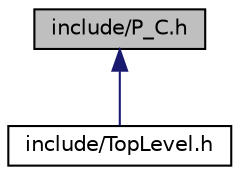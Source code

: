 digraph "include/P_C.h"
{
 // LATEX_PDF_SIZE
  edge [fontname="Helvetica",fontsize="10",labelfontname="Helvetica",labelfontsize="10"];
  node [fontname="Helvetica",fontsize="10",shape=record];
  Node1 [label="include/P_C.h",height=0.2,width=0.4,color="black", fillcolor="grey75", style="filled", fontcolor="black",tooltip="Implementação da Parte de Controle."];
  Node1 -> Node2 [dir="back",color="midnightblue",fontsize="10",style="solid",fontname="Helvetica"];
  Node2 [label="include/TopLevel.h",height=0.2,width=0.4,color="black", fillcolor="white", style="filled",URL="$TopLevel_8h.html",tooltip="Unificação dos componentes, que formam o processador."];
}

